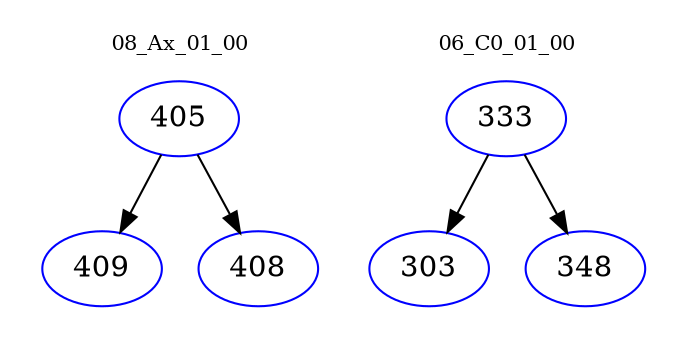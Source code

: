 digraph{
subgraph cluster_0 {
color = white
label = "08_Ax_01_00";
fontsize=10;
T0_405 [label="405", color="blue"]
T0_405 -> T0_409 [color="black"]
T0_409 [label="409", color="blue"]
T0_405 -> T0_408 [color="black"]
T0_408 [label="408", color="blue"]
}
subgraph cluster_1 {
color = white
label = "06_C0_01_00";
fontsize=10;
T1_333 [label="333", color="blue"]
T1_333 -> T1_303 [color="black"]
T1_303 [label="303", color="blue"]
T1_333 -> T1_348 [color="black"]
T1_348 [label="348", color="blue"]
}
}
